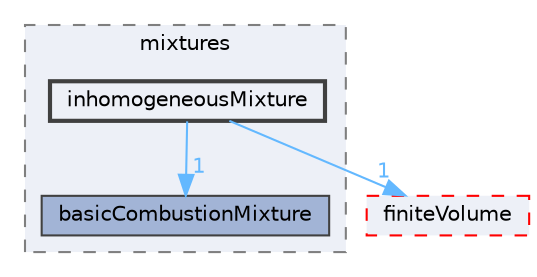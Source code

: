 digraph "src/thermophysicalModels/reactionThermo/mixtures/inhomogeneousMixture"
{
 // LATEX_PDF_SIZE
  bgcolor="transparent";
  edge [fontname=Helvetica,fontsize=10,labelfontname=Helvetica,labelfontsize=10];
  node [fontname=Helvetica,fontsize=10,shape=box,height=0.2,width=0.4];
  compound=true
  subgraph clusterdir_4c3899116fa10d6c6748b991d6c665d1 {
    graph [ bgcolor="#edf0f7", pencolor="grey50", label="mixtures", fontname=Helvetica,fontsize=10 style="filled,dashed", URL="dir_4c3899116fa10d6c6748b991d6c665d1.html",tooltip=""]
  dir_304be2c3c3e20d27db4225b2b34f5ead [label="basicCombustionMixture", fillcolor="#a2b4d6", color="grey25", style="filled", URL="dir_304be2c3c3e20d27db4225b2b34f5ead.html",tooltip=""];
  dir_1b37b097651a758afae4e9872bf900d9 [label="inhomogeneousMixture", fillcolor="#edf0f7", color="grey25", style="filled,bold", URL="dir_1b37b097651a758afae4e9872bf900d9.html",tooltip=""];
  }
  dir_9bd15774b555cf7259a6fa18f99fe99b [label="finiteVolume", fillcolor="#edf0f7", color="red", style="filled,dashed", URL="dir_9bd15774b555cf7259a6fa18f99fe99b.html",tooltip=""];
  dir_1b37b097651a758afae4e9872bf900d9->dir_304be2c3c3e20d27db4225b2b34f5ead [headlabel="1", labeldistance=1.5 headhref="dir_001848_000222.html" href="dir_001848_000222.html" color="steelblue1" fontcolor="steelblue1"];
  dir_1b37b097651a758afae4e9872bf900d9->dir_9bd15774b555cf7259a6fa18f99fe99b [headlabel="1", labeldistance=1.5 headhref="dir_001848_001387.html" href="dir_001848_001387.html" color="steelblue1" fontcolor="steelblue1"];
}
